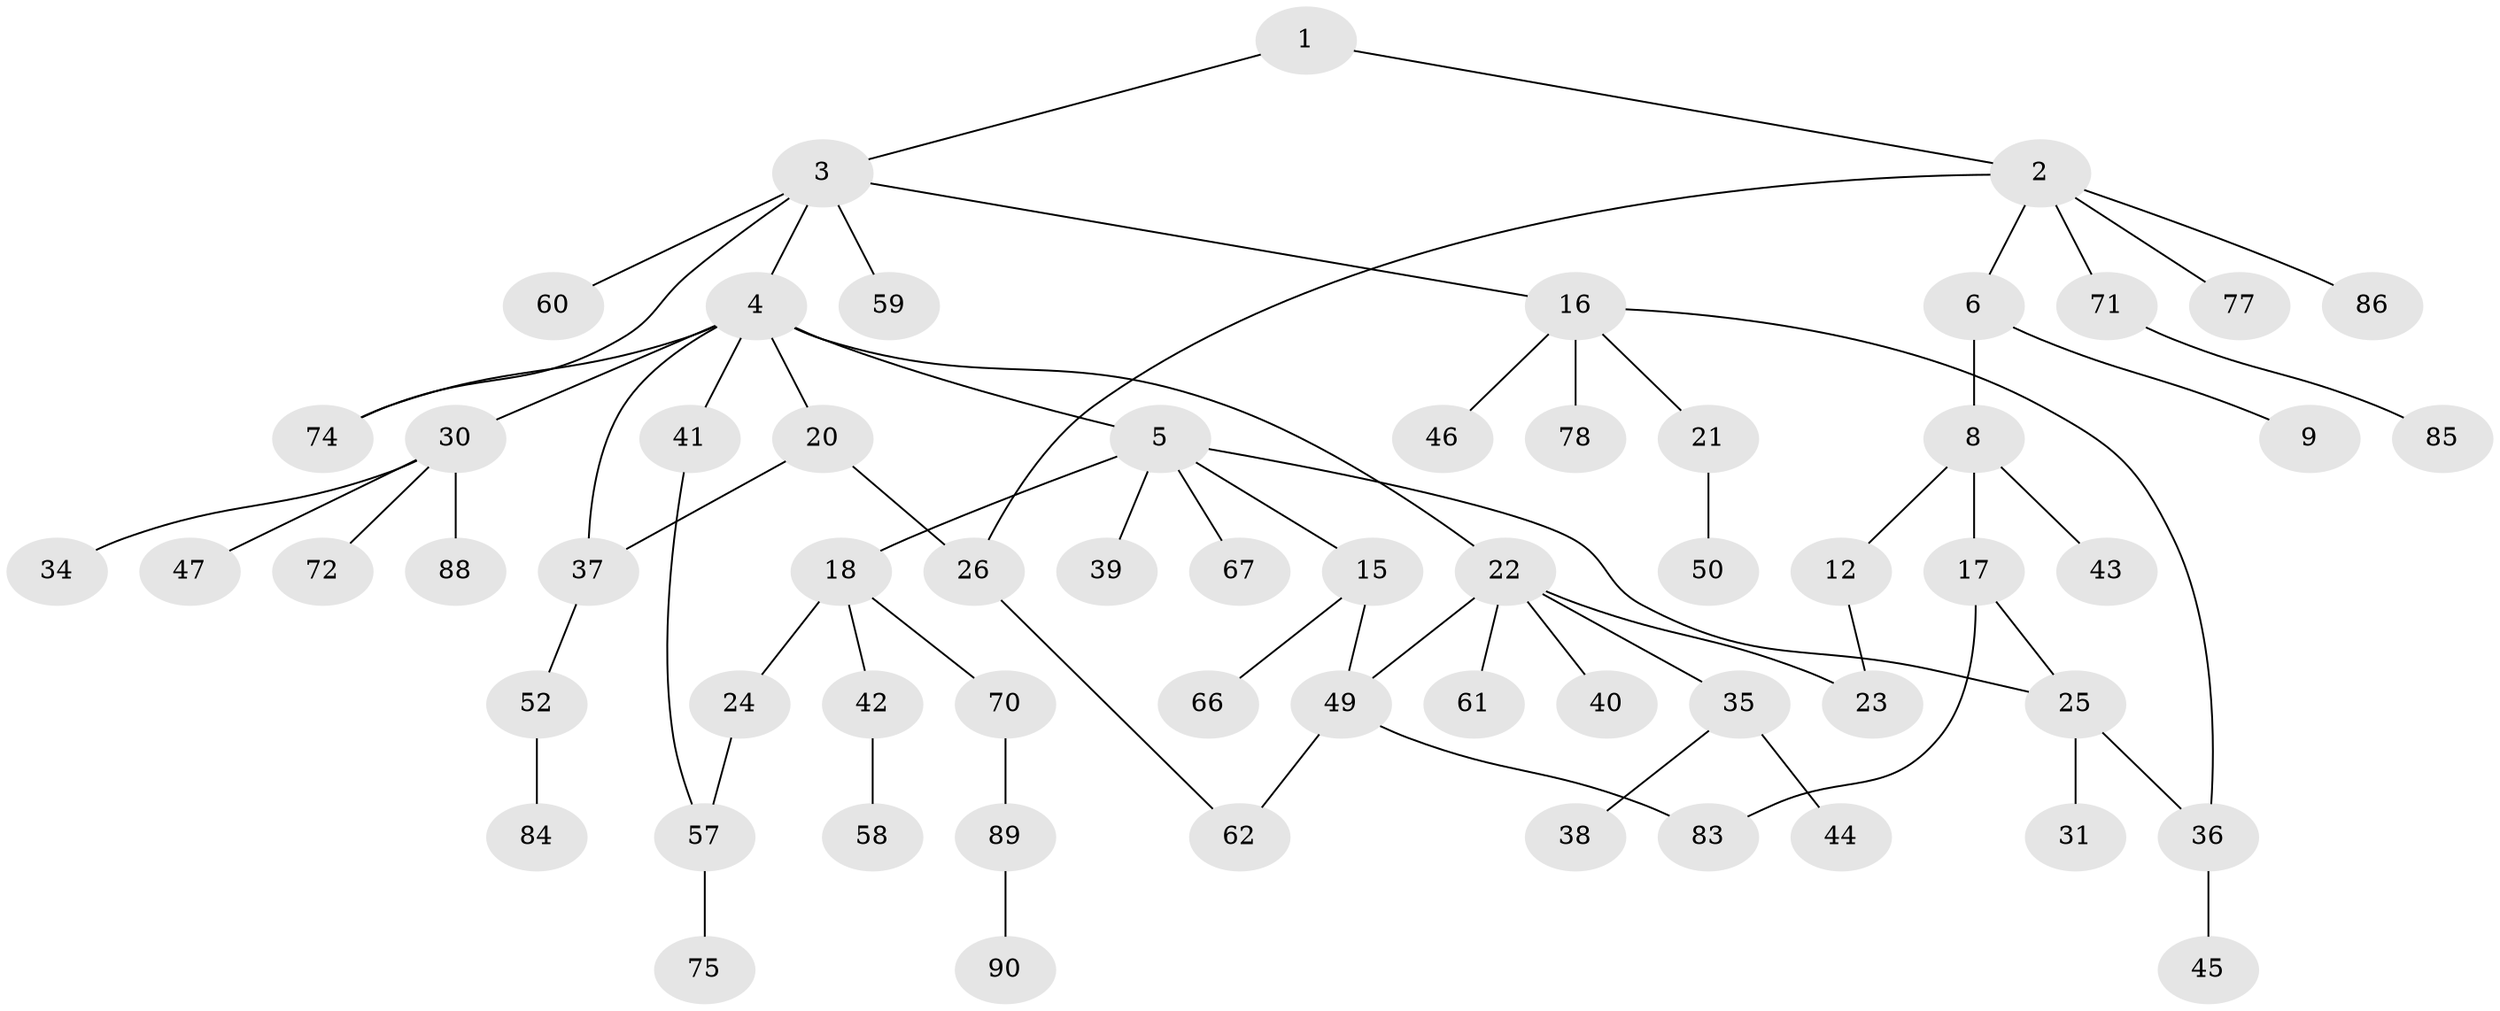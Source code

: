 // Generated by graph-tools (version 1.1) at 2025/23/03/03/25 07:23:31]
// undirected, 61 vertices, 70 edges
graph export_dot {
graph [start="1"]
  node [color=gray90,style=filled];
  1;
  2 [super="+55"];
  3 [super="+11"];
  4 [super="+7"];
  5 [super="+10"];
  6;
  8 [super="+19"];
  9 [super="+13"];
  12 [super="+14"];
  15 [super="+29"];
  16 [super="+69"];
  17;
  18 [super="+32"];
  20;
  21 [super="+56"];
  22 [super="+53"];
  23;
  24 [super="+28"];
  25 [super="+27"];
  26 [super="+63"];
  30 [super="+33"];
  31 [super="+48"];
  34;
  35 [super="+73"];
  36;
  37 [super="+76"];
  38;
  39 [super="+82"];
  40 [super="+54"];
  41 [super="+64"];
  42;
  43;
  44;
  45;
  46;
  47;
  49 [super="+51"];
  50;
  52;
  57 [super="+65"];
  58;
  59 [super="+80"];
  60 [super="+68"];
  61;
  62;
  66;
  67;
  70 [super="+79"];
  71 [super="+81"];
  72;
  74 [super="+87"];
  75;
  77;
  78;
  83;
  84;
  85;
  86;
  88;
  89;
  90;
  1 -- 2;
  1 -- 3;
  2 -- 6;
  2 -- 77;
  2 -- 26;
  2 -- 86;
  2 -- 71;
  3 -- 4;
  3 -- 60;
  3 -- 74;
  3 -- 16;
  3 -- 59;
  4 -- 5;
  4 -- 30;
  4 -- 37;
  4 -- 41;
  4 -- 20;
  4 -- 22;
  4 -- 74;
  5 -- 15;
  5 -- 18;
  5 -- 39;
  5 -- 67;
  5 -- 25;
  6 -- 8;
  6 -- 9;
  8 -- 12;
  8 -- 17;
  8 -- 43;
  12 -- 23;
  15 -- 49;
  15 -- 66;
  16 -- 21;
  16 -- 36;
  16 -- 46;
  16 -- 78;
  17 -- 25;
  17 -- 83;
  18 -- 24;
  18 -- 70;
  18 -- 42;
  20 -- 26;
  20 -- 37;
  21 -- 50;
  22 -- 35;
  22 -- 40 [weight=2];
  22 -- 49;
  22 -- 61;
  22 -- 23;
  24 -- 57;
  25 -- 36;
  25 -- 31;
  26 -- 62;
  30 -- 47;
  30 -- 72;
  30 -- 88;
  30 -- 34;
  35 -- 38;
  35 -- 44;
  36 -- 45;
  37 -- 52;
  41 -- 57;
  42 -- 58;
  49 -- 83;
  49 -- 62;
  52 -- 84;
  57 -- 75;
  70 -- 89;
  71 -- 85;
  89 -- 90;
}
